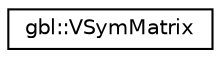 digraph "Graphical Class Hierarchy"
{
 // LATEX_PDF_SIZE
  edge [fontname="Helvetica",fontsize="10",labelfontname="Helvetica",labelfontsize="10"];
  node [fontname="Helvetica",fontsize="10",shape=record];
  rankdir="LR";
  Node0 [label="gbl::VSymMatrix",height=0.2,width=0.4,color="black", fillcolor="white", style="filled",URL="$classgbl_1_1VSymMatrix.html",tooltip="Simple symmetric Matrix based on std::vector<double>"];
}
